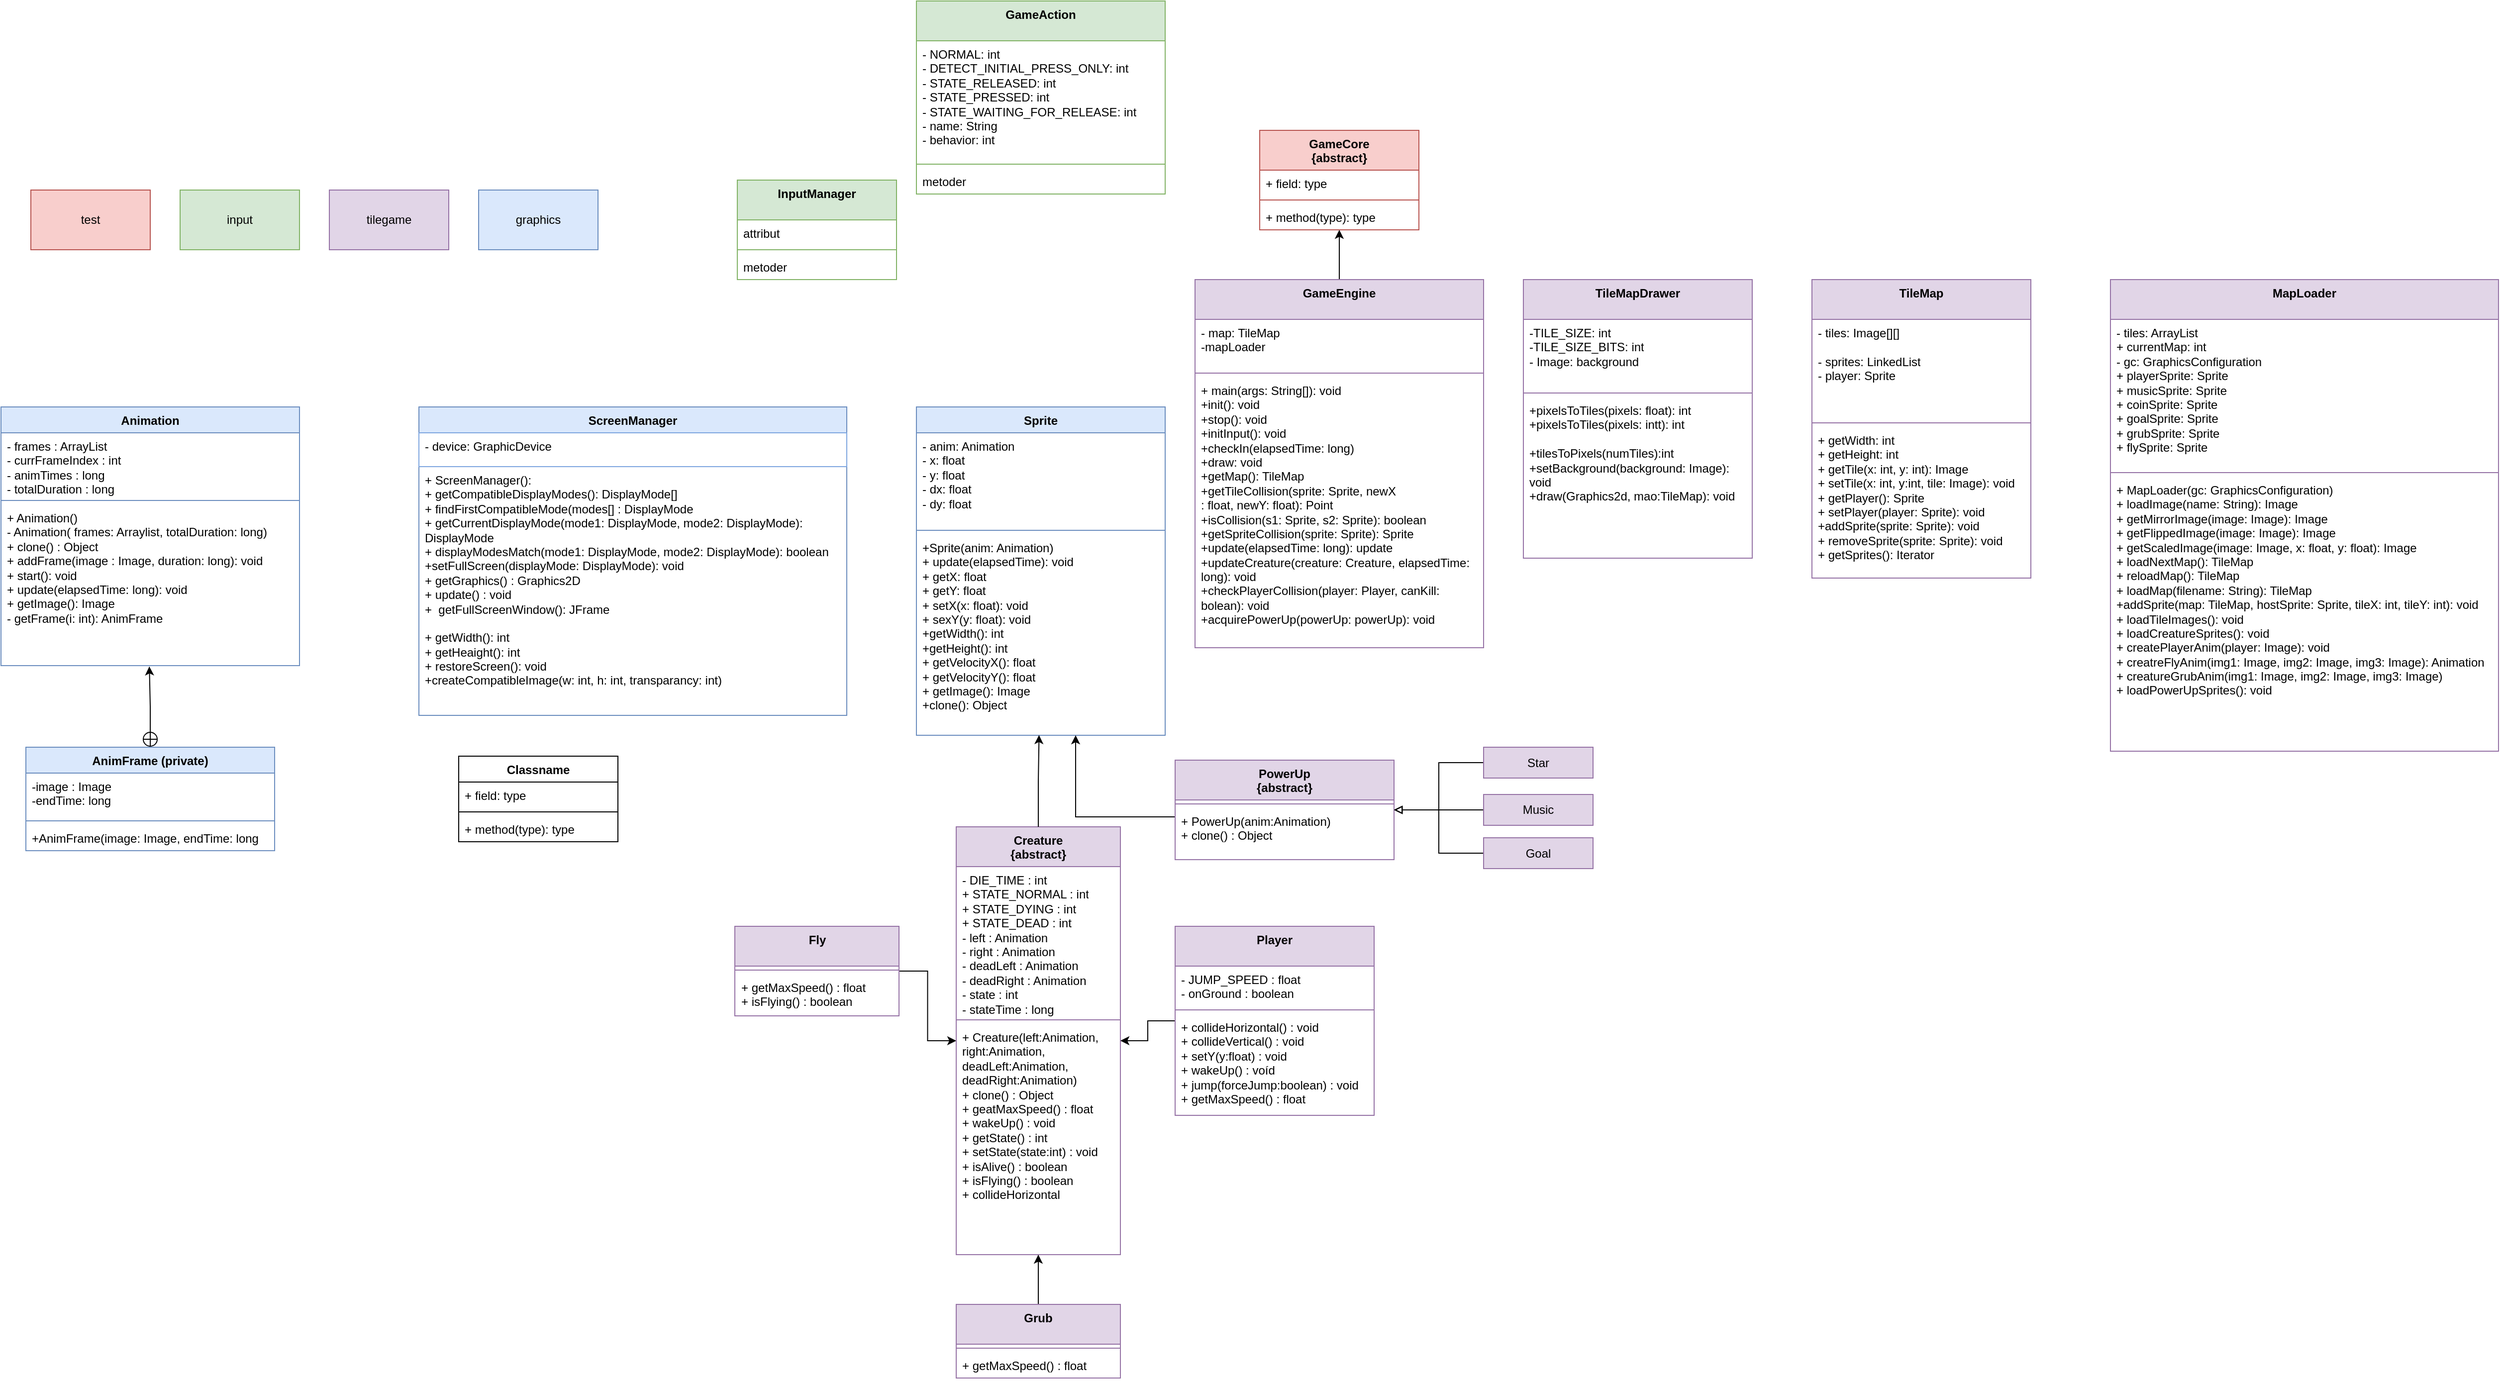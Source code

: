 <mxfile version="22.1.7" type="github">
  <diagram name="Page-1" id="-zQvX4ZLQw2j2gYhCtF6">
    <mxGraphModel dx="911" dy="786" grid="1" gridSize="10" guides="1" tooltips="1" connect="1" arrows="1" fold="1" page="1" pageScale="1" pageWidth="850" pageHeight="1100" math="0" shadow="0">
      <root>
        <mxCell id="0" />
        <mxCell id="1" parent="0" />
        <mxCell id="OrUPgH0xgMl1emSy32sQ-38" value="" style="edgeStyle=orthogonalEdgeStyle;rounded=0;orthogonalLoop=1;jettySize=auto;html=1;strokeColor=default;" parent="1" source="OrUPgH0xgMl1emSy32sQ-9" target="OrUPgH0xgMl1emSy32sQ-34" edge="1">
          <mxGeometry relative="1" as="geometry">
            <Array as="points">
              <mxPoint x="1905" y="310" />
              <mxPoint x="1905" y="310" />
            </Array>
          </mxGeometry>
        </mxCell>
        <mxCell id="OrUPgH0xgMl1emSy32sQ-9" value="GameEngine" style="swimlane;fontStyle=1;align=center;verticalAlign=top;childLayout=stackLayout;horizontal=1;startSize=40;horizontalStack=0;resizeParent=1;resizeParentMax=0;resizeLast=0;collapsible=1;marginBottom=0;whiteSpace=wrap;html=1;fillColor=#e1d5e7;strokeColor=#9673a6;" parent="1" vertex="1">
          <mxGeometry x="1760" y="330" width="290" height="370" as="geometry" />
        </mxCell>
        <mxCell id="OrUPgH0xgMl1emSy32sQ-10" value="&lt;div&gt;- map: TileMap&lt;/div&gt;-mapLoader" style="text;strokeColor=none;fillColor=none;align=left;verticalAlign=top;spacingLeft=4;spacingRight=4;overflow=hidden;rotatable=0;points=[[0,0.5],[1,0.5]];portConstraint=eastwest;whiteSpace=wrap;html=1;" parent="OrUPgH0xgMl1emSy32sQ-9" vertex="1">
          <mxGeometry y="40" width="290" height="50" as="geometry" />
        </mxCell>
        <mxCell id="OrUPgH0xgMl1emSy32sQ-11" value="" style="line;strokeWidth=1;fillColor=none;align=left;verticalAlign=middle;spacingTop=-1;spacingLeft=3;spacingRight=3;rotatable=0;labelPosition=right;points=[];portConstraint=eastwest;strokeColor=inherit;" parent="OrUPgH0xgMl1emSy32sQ-9" vertex="1">
          <mxGeometry y="90" width="290" height="8" as="geometry" />
        </mxCell>
        <mxCell id="OrUPgH0xgMl1emSy32sQ-12" value="&lt;div&gt;+ main(args: String[]): void&lt;br&gt;&lt;/div&gt;&lt;div&gt;+init(): void&lt;/div&gt;&lt;div&gt;+stop(): void&lt;/div&gt;&lt;div&gt;+initInput(): void&lt;/div&gt;&lt;div&gt;+checkIn(elapsedTime: long)&lt;/div&gt;&lt;div&gt;+draw: void&lt;/div&gt;&lt;div&gt;+getMap(): TileMap&lt;/div&gt;&lt;div&gt;+getTileCollision(sprite: Sprite, newX&lt;br&gt;&lt;/div&gt;&lt;div&gt;: float, newY: float): Point&lt;/div&gt;&lt;div&gt;+isCollision(s1: Sprite, s2: Sprite): boolean&lt;/div&gt;&lt;div&gt;+getSpriteCollision(sprite: Sprite): Sprite&lt;/div&gt;&lt;div&gt;+update(elapsedTime: long): update&lt;/div&gt;&lt;div&gt;+updateCreature(creature: Creature, elapsedTime: long): void&lt;br&gt;&lt;/div&gt;&lt;div&gt;+checkPlayerCollision(player: Player, canKill: bolean): void&lt;br&gt;&lt;/div&gt;+acquirePowerUp(powerUp: powerUp): void" style="text;strokeColor=none;fillColor=none;align=left;verticalAlign=top;spacingLeft=4;spacingRight=4;overflow=hidden;rotatable=0;points=[[0,0.5],[1,0.5]];portConstraint=eastwest;whiteSpace=wrap;html=1;" parent="OrUPgH0xgMl1emSy32sQ-9" vertex="1">
          <mxGeometry y="98" width="290" height="272" as="geometry" />
        </mxCell>
        <mxCell id="OrUPgH0xgMl1emSy32sQ-34" value="&lt;div&gt;GameCore&lt;/div&gt;&lt;div&gt;{abstract}&lt;br&gt;&lt;/div&gt;" style="swimlane;fontStyle=1;align=center;verticalAlign=top;childLayout=stackLayout;horizontal=1;startSize=40;horizontalStack=0;resizeParent=1;resizeParentMax=0;resizeLast=0;collapsible=1;marginBottom=0;whiteSpace=wrap;html=1;fillColor=#f8cecc;strokeColor=#b85450;" parent="1" vertex="1">
          <mxGeometry x="1825" y="180" width="160" height="100" as="geometry" />
        </mxCell>
        <mxCell id="OrUPgH0xgMl1emSy32sQ-35" value="+ field: type" style="text;strokeColor=none;fillColor=none;align=left;verticalAlign=top;spacingLeft=4;spacingRight=4;overflow=hidden;rotatable=0;points=[[0,0.5],[1,0.5]];portConstraint=eastwest;whiteSpace=wrap;html=1;" parent="OrUPgH0xgMl1emSy32sQ-34" vertex="1">
          <mxGeometry y="40" width="160" height="26" as="geometry" />
        </mxCell>
        <mxCell id="OrUPgH0xgMl1emSy32sQ-36" value="" style="line;strokeWidth=1;fillColor=none;align=left;verticalAlign=middle;spacingTop=-1;spacingLeft=3;spacingRight=3;rotatable=0;labelPosition=right;points=[];portConstraint=eastwest;strokeColor=inherit;" parent="OrUPgH0xgMl1emSy32sQ-34" vertex="1">
          <mxGeometry y="66" width="160" height="8" as="geometry" />
        </mxCell>
        <mxCell id="OrUPgH0xgMl1emSy32sQ-37" value="+ method(type): type" style="text;strokeColor=none;fillColor=none;align=left;verticalAlign=top;spacingLeft=4;spacingRight=4;overflow=hidden;rotatable=0;points=[[0,0.5],[1,0.5]];portConstraint=eastwest;whiteSpace=wrap;html=1;" parent="OrUPgH0xgMl1emSy32sQ-34" vertex="1">
          <mxGeometry y="74" width="160" height="26" as="geometry" />
        </mxCell>
        <mxCell id="OrUPgH0xgMl1emSy32sQ-48" value="Animation" style="swimlane;fontStyle=1;align=center;verticalAlign=top;childLayout=stackLayout;horizontal=1;startSize=26;horizontalStack=0;resizeParent=1;resizeParentMax=0;resizeLast=0;collapsible=1;marginBottom=0;whiteSpace=wrap;html=1;fillColor=#dae8fc;strokeColor=#6c8ebf;" parent="1" vertex="1">
          <mxGeometry x="560" y="458" width="300" height="260" as="geometry" />
        </mxCell>
        <mxCell id="OrUPgH0xgMl1emSy32sQ-49" value="&lt;div&gt;- frames : ArrayList&lt;/div&gt;&lt;div&gt;- currFrameIndex : int&lt;/div&gt;&lt;div&gt;- animTimes : long&lt;/div&gt;&lt;div&gt;- totalDuration : long&lt;br&gt;&lt;/div&gt;" style="text;strokeColor=none;fillColor=none;align=left;verticalAlign=top;spacingLeft=4;spacingRight=4;overflow=hidden;rotatable=0;points=[[0,0.5],[1,0.5]];portConstraint=eastwest;whiteSpace=wrap;html=1;" parent="OrUPgH0xgMl1emSy32sQ-48" vertex="1">
          <mxGeometry y="26" width="300" height="64" as="geometry" />
        </mxCell>
        <mxCell id="OrUPgH0xgMl1emSy32sQ-50" value="" style="line;strokeWidth=1;fillColor=none;align=left;verticalAlign=middle;spacingTop=-1;spacingLeft=3;spacingRight=3;rotatable=0;labelPosition=right;points=[];portConstraint=eastwest;strokeColor=inherit;" parent="OrUPgH0xgMl1emSy32sQ-48" vertex="1">
          <mxGeometry y="90" width="300" height="8" as="geometry" />
        </mxCell>
        <mxCell id="OrUPgH0xgMl1emSy32sQ-51" value="&lt;div&gt;+ Animation()&lt;/div&gt;&lt;div&gt;- Animation( frames: Arraylist, totalDuration: long)&lt;/div&gt;&lt;div&gt;+ clone() : Object&lt;/div&gt;&lt;div&gt;+ addFrame(image : Image, duration: long): void&lt;/div&gt;&lt;div&gt;+ start(): void&lt;/div&gt;&lt;div&gt;+ update(elapsedTime: long): void&lt;br&gt;&lt;/div&gt;&lt;div&gt;+ getImage(): Image&lt;/div&gt;&lt;div&gt;- getFrame(i: int): AnimFrame&lt;br&gt;&lt;/div&gt;&lt;div&gt;&lt;br&gt;&lt;/div&gt;&lt;div&gt;&lt;br&gt;&lt;/div&gt;&lt;div&gt;&lt;br&gt;&lt;/div&gt;" style="text;strokeColor=none;fillColor=none;align=left;verticalAlign=top;spacingLeft=4;spacingRight=4;overflow=hidden;rotatable=0;points=[[0,0.5],[1,0.5]];portConstraint=eastwest;whiteSpace=wrap;html=1;" parent="OrUPgH0xgMl1emSy32sQ-48" vertex="1">
          <mxGeometry y="98" width="300" height="162" as="geometry" />
        </mxCell>
        <mxCell id="OrUPgH0xgMl1emSy32sQ-52" value="AnimFrame (private)" style="swimlane;fontStyle=1;align=center;verticalAlign=top;childLayout=stackLayout;horizontal=1;startSize=26;horizontalStack=0;resizeParent=1;resizeParentMax=0;resizeLast=0;collapsible=1;marginBottom=0;whiteSpace=wrap;html=1;fillColor=#dae8fc;strokeColor=#6c8ebf;" parent="1" vertex="1">
          <mxGeometry x="585" y="800" width="250" height="104" as="geometry" />
        </mxCell>
        <mxCell id="OrUPgH0xgMl1emSy32sQ-53" value="&lt;div&gt;-image : Image&lt;/div&gt;&lt;div&gt;-endTime: long&lt;br&gt;&lt;/div&gt;" style="text;strokeColor=none;fillColor=none;align=left;verticalAlign=top;spacingLeft=4;spacingRight=4;overflow=hidden;rotatable=0;points=[[0,0.5],[1,0.5]];portConstraint=eastwest;whiteSpace=wrap;html=1;" parent="OrUPgH0xgMl1emSy32sQ-52" vertex="1">
          <mxGeometry y="26" width="250" height="44" as="geometry" />
        </mxCell>
        <mxCell id="OrUPgH0xgMl1emSy32sQ-54" value="" style="line;strokeWidth=1;fillColor=none;align=left;verticalAlign=middle;spacingTop=-1;spacingLeft=3;spacingRight=3;rotatable=0;labelPosition=right;points=[];portConstraint=eastwest;strokeColor=inherit;" parent="OrUPgH0xgMl1emSy32sQ-52" vertex="1">
          <mxGeometry y="70" width="250" height="8" as="geometry" />
        </mxCell>
        <mxCell id="OrUPgH0xgMl1emSy32sQ-55" value="+AnimFrame(image: Image, endTime: long" style="text;strokeColor=none;fillColor=none;align=left;verticalAlign=top;spacingLeft=4;spacingRight=4;overflow=hidden;rotatable=0;points=[[0,0.5],[1,0.5]];portConstraint=eastwest;whiteSpace=wrap;html=1;" parent="OrUPgH0xgMl1emSy32sQ-52" vertex="1">
          <mxGeometry y="78" width="250" height="26" as="geometry" />
        </mxCell>
        <mxCell id="OrUPgH0xgMl1emSy32sQ-56" style="edgeStyle=orthogonalEdgeStyle;rounded=0;orthogonalLoop=1;jettySize=auto;html=1;entryX=0.497;entryY=1.005;entryDx=0;entryDy=0;entryPerimeter=0;startArrow=circlePlus;startFill=0;" parent="1" source="OrUPgH0xgMl1emSy32sQ-52" target="OrUPgH0xgMl1emSy32sQ-51" edge="1">
          <mxGeometry relative="1" as="geometry" />
        </mxCell>
        <mxCell id="OrUPgH0xgMl1emSy32sQ-57" value="ScreenManager" style="swimlane;fontStyle=1;align=center;verticalAlign=top;childLayout=stackLayout;horizontal=1;startSize=26;horizontalStack=0;resizeParent=1;resizeParentMax=0;resizeLast=0;collapsible=1;marginBottom=0;whiteSpace=wrap;html=1;fillColor=#dae8fc;strokeColor=#6c8ebf;" parent="1" vertex="1">
          <mxGeometry x="980" y="458" width="430" height="310" as="geometry" />
        </mxCell>
        <mxCell id="OrUPgH0xgMl1emSy32sQ-58" value="- device: GraphicDevice" style="text;strokeColor=#7EA6E0;fillColor=none;align=left;verticalAlign=top;spacingLeft=4;spacingRight=4;overflow=hidden;rotatable=0;points=[[0,0.5],[1,0.5]];portConstraint=eastwest;whiteSpace=wrap;html=1;" parent="OrUPgH0xgMl1emSy32sQ-57" vertex="1">
          <mxGeometry y="26" width="430" height="34" as="geometry" />
        </mxCell>
        <mxCell id="OrUPgH0xgMl1emSy32sQ-60" value="&lt;div&gt;+ ScreenManager(): &lt;br&gt;&lt;/div&gt;&lt;div&gt;+ getCompatibleDisplayModes(): DisplayMode[]&lt;/div&gt;&lt;div&gt;+ findFirstCompatibleMode(modes[] : DisplayMode&lt;/div&gt;&lt;div&gt;+ getCurrentDisplayMode(mode1: DisplayMode, mode2: DisplayMode): DisplayMode&lt;br&gt;&lt;/div&gt;&lt;div&gt;+ displayModesMatch(mode1: DisplayMode, mode2: DisplayMode): boolean&lt;br&gt;&lt;/div&gt;&lt;div&gt;+setFullScreen(displayMode: DisplayMode): void&lt;/div&gt;&lt;div&gt;+ getGraphics() : Graphics2D&lt;/div&gt;&lt;div&gt;+ update() : void&lt;/div&gt;&lt;div&gt;+&amp;nbsp; getFullScreenWindow(): JFrame&lt;br&gt;&lt;/div&gt;&lt;div&gt;&lt;br&gt;&lt;/div&gt;&lt;div&gt;+ getWidth(): int&lt;/div&gt;&lt;div&gt;+ getHeaight(): int&lt;/div&gt;&lt;div&gt;+ restoreScreen(): void&lt;/div&gt;&lt;div&gt;+createCompatibleImage(w: int, h: int, transparancy: int)&lt;br&gt;&lt;/div&gt;&lt;div&gt;&lt;br&gt;&lt;/div&gt;" style="text;strokeColor=none;fillColor=none;align=left;verticalAlign=top;spacingLeft=4;spacingRight=4;overflow=hidden;rotatable=0;points=[[0,0.5],[1,0.5]];portConstraint=eastwest;whiteSpace=wrap;html=1;" parent="OrUPgH0xgMl1emSy32sQ-57" vertex="1">
          <mxGeometry y="60" width="430" height="250" as="geometry" />
        </mxCell>
        <mxCell id="NLJNhM4sE701zWvW4vr5-2" value="Sprite" style="swimlane;fontStyle=1;align=center;verticalAlign=top;childLayout=stackLayout;horizontal=1;startSize=26;horizontalStack=0;resizeParent=1;resizeParentMax=0;resizeLast=0;collapsible=1;marginBottom=0;whiteSpace=wrap;html=1;fillColor=#dae8fc;strokeColor=#6c8ebf;" parent="1" vertex="1">
          <mxGeometry x="1480" y="458" width="250" height="330" as="geometry" />
        </mxCell>
        <mxCell id="NLJNhM4sE701zWvW4vr5-3" value="&lt;div&gt;- anim: Animation&lt;/div&gt;&lt;div&gt;- x: float&lt;/div&gt;&lt;div&gt;- y: float&lt;/div&gt;&lt;div&gt;- dx: float&lt;br&gt;&lt;/div&gt;&lt;div&gt;- dy: float&lt;br&gt;&lt;/div&gt;" style="text;strokeColor=none;fillColor=none;align=left;verticalAlign=top;spacingLeft=4;spacingRight=4;overflow=hidden;rotatable=0;points=[[0,0.5],[1,0.5]];portConstraint=eastwest;whiteSpace=wrap;html=1;" parent="NLJNhM4sE701zWvW4vr5-2" vertex="1">
          <mxGeometry y="26" width="250" height="94" as="geometry" />
        </mxCell>
        <mxCell id="NLJNhM4sE701zWvW4vr5-4" value="" style="line;strokeWidth=1;fillColor=none;align=left;verticalAlign=middle;spacingTop=-1;spacingLeft=3;spacingRight=3;rotatable=0;labelPosition=right;points=[];portConstraint=eastwest;strokeColor=inherit;" parent="NLJNhM4sE701zWvW4vr5-2" vertex="1">
          <mxGeometry y="120" width="250" height="8" as="geometry" />
        </mxCell>
        <mxCell id="NLJNhM4sE701zWvW4vr5-5" value="&lt;div&gt;+Sprite(anim: Animation)&lt;/div&gt;&lt;div&gt;+ update(elapsedTime): void&lt;/div&gt;&lt;div&gt;+ getX: float&lt;/div&gt;&lt;div&gt;+ getY: float&lt;/div&gt;&lt;div&gt;+ setX(x: float): void&lt;/div&gt;&lt;div&gt;+ sexY(y: float): void&lt;/div&gt;&lt;div&gt;+getWidth(): int&lt;/div&gt;&lt;div&gt;+getHeight(): int&lt;/div&gt;&lt;div&gt;+ getVelocityX(): float&lt;/div&gt;&lt;div&gt;+ getVelocityY(): float&lt;/div&gt;&lt;div&gt;+ getImage(): Image&lt;/div&gt;&lt;div&gt;+clone(): Object&lt;/div&gt;&lt;div&gt;&lt;br&gt;&lt;/div&gt;" style="text;strokeColor=none;fillColor=none;align=left;verticalAlign=top;spacingLeft=4;spacingRight=4;overflow=hidden;rotatable=0;points=[[0,0.5],[1,0.5]];portConstraint=eastwest;whiteSpace=wrap;html=1;" parent="NLJNhM4sE701zWvW4vr5-2" vertex="1">
          <mxGeometry y="128" width="250" height="202" as="geometry" />
        </mxCell>
        <mxCell id="I2AfTMVoy-GJ9hnt4J7G-1" value="MapLoader" style="swimlane;fontStyle=1;align=center;verticalAlign=top;childLayout=stackLayout;horizontal=1;startSize=40;horizontalStack=0;resizeParent=1;resizeParentMax=0;resizeLast=0;collapsible=1;marginBottom=0;whiteSpace=wrap;html=1;fillColor=#e1d5e7;strokeColor=#9673a6;" parent="1" vertex="1">
          <mxGeometry x="2680" y="330" width="390" height="474" as="geometry" />
        </mxCell>
        <mxCell id="I2AfTMVoy-GJ9hnt4J7G-2" value="&lt;div&gt;- tiles: ArrayList&lt;/div&gt;&lt;div&gt;+ currentMap: int&lt;/div&gt;&lt;div&gt;- gc: GraphicsConfiguration&lt;/div&gt;&lt;div&gt;+ playerSprite: Sprite&lt;/div&gt;&lt;div&gt;+ musicSprite: Sprite&lt;/div&gt;&lt;div&gt;+ coinSprite: Sprite&lt;/div&gt;&lt;div&gt;+ goalSprite: Sprite&lt;/div&gt;&lt;div&gt;+ grubSprite: Sprite&lt;/div&gt;&lt;div&gt;+ flySprite: Sprite&lt;/div&gt;" style="text;strokeColor=none;fillColor=none;align=left;verticalAlign=top;spacingLeft=4;spacingRight=4;overflow=hidden;rotatable=0;points=[[0,0.5],[1,0.5]];portConstraint=eastwest;whiteSpace=wrap;html=1;" parent="I2AfTMVoy-GJ9hnt4J7G-1" vertex="1">
          <mxGeometry y="40" width="390" height="150" as="geometry" />
        </mxCell>
        <mxCell id="I2AfTMVoy-GJ9hnt4J7G-3" value="" style="line;strokeWidth=1;fillColor=none;align=left;verticalAlign=middle;spacingTop=-1;spacingLeft=3;spacingRight=3;rotatable=0;labelPosition=right;points=[];portConstraint=eastwest;strokeColor=inherit;" parent="I2AfTMVoy-GJ9hnt4J7G-1" vertex="1">
          <mxGeometry y="190" width="390" height="8" as="geometry" />
        </mxCell>
        <mxCell id="I2AfTMVoy-GJ9hnt4J7G-4" value="&lt;div&gt;+ MapLoader(gc: GraphicsConfiguration)&lt;/div&gt;&lt;div&gt;+ loadImage(name: String): Image&lt;br&gt;&lt;/div&gt;&lt;div&gt;+ getMirrorImage(image: Image): Image&lt;br&gt;&lt;/div&gt;&lt;div&gt;+ getFlippedImage(image: Image): Image&lt;/div&gt;&lt;div&gt;+ getScaledImage(image: Image, x: float, y: float): Image&lt;/div&gt;&lt;div&gt;+ loadNextMap(): TileMap&lt;/div&gt;&lt;div&gt;+ reloadMap(): TileMap&lt;/div&gt;&lt;div&gt;+ loadMap(filename: String): TileMap&lt;/div&gt;&lt;div&gt;+addSprite(map: TileMap, hostSprite: Sprite, tileX: int, tileY: int): void&lt;/div&gt;&lt;div&gt;+ loadTileImages(): void&lt;/div&gt;&lt;div&gt;+ loadCreatureSprites(): void&lt;/div&gt;&lt;div&gt;+ createPlayerAnim(player: Image): void&lt;/div&gt;&lt;div&gt;+ creatreFlyAnim(img1: Image, img2: Image, img3: Image): Animation&lt;br&gt;&lt;/div&gt;&lt;div&gt;+ creatureGrubAnim(img1: Image, img2: Image, img3: Image)&lt;br&gt;&lt;/div&gt;&lt;div&gt;+ loadPowerUpSprites(): void&lt;br&gt;&lt;/div&gt;" style="text;strokeColor=none;fillColor=none;align=left;verticalAlign=top;spacingLeft=4;spacingRight=4;overflow=hidden;rotatable=0;points=[[0,0.5],[1,0.5]];portConstraint=eastwest;whiteSpace=wrap;html=1;" parent="I2AfTMVoy-GJ9hnt4J7G-1" vertex="1">
          <mxGeometry y="198" width="390" height="276" as="geometry" />
        </mxCell>
        <mxCell id="I2AfTMVoy-GJ9hnt4J7G-5" value="TileMap" style="swimlane;fontStyle=1;align=center;verticalAlign=top;childLayout=stackLayout;horizontal=1;startSize=40;horizontalStack=0;resizeParent=1;resizeParentMax=0;resizeLast=0;collapsible=1;marginBottom=0;whiteSpace=wrap;html=1;fillColor=#e1d5e7;strokeColor=#9673a6;" parent="1" vertex="1">
          <mxGeometry x="2380" y="330" width="220" height="300" as="geometry" />
        </mxCell>
        <mxCell id="I2AfTMVoy-GJ9hnt4J7G-6" value="&lt;div&gt;- tiles: Image[][]&lt;/div&gt;&lt;div&gt;&lt;br&gt; &lt;/div&gt;&lt;div&gt;- sprites: LinkedList&lt;br&gt;&lt;/div&gt;&lt;div&gt;- player: Sprite&lt;/div&gt;&lt;div&gt;&lt;br&gt;&lt;/div&gt;" style="text;strokeColor=none;fillColor=none;align=left;verticalAlign=top;spacingLeft=4;spacingRight=4;overflow=hidden;rotatable=0;points=[[0,0.5],[1,0.5]];portConstraint=eastwest;whiteSpace=wrap;html=1;" parent="I2AfTMVoy-GJ9hnt4J7G-5" vertex="1">
          <mxGeometry y="40" width="220" height="100" as="geometry" />
        </mxCell>
        <mxCell id="I2AfTMVoy-GJ9hnt4J7G-7" value="" style="line;strokeWidth=1;fillColor=none;align=left;verticalAlign=middle;spacingTop=-1;spacingLeft=3;spacingRight=3;rotatable=0;labelPosition=right;points=[];portConstraint=eastwest;strokeColor=inherit;" parent="I2AfTMVoy-GJ9hnt4J7G-5" vertex="1">
          <mxGeometry y="140" width="220" height="8" as="geometry" />
        </mxCell>
        <mxCell id="I2AfTMVoy-GJ9hnt4J7G-8" value="&lt;div&gt;+ getWidth: int&lt;/div&gt;&lt;div&gt;+ getHeight: int&lt;/div&gt;&lt;div&gt;+ getTile(x: int, y: int): Image&lt;/div&gt;&lt;div&gt;+ setTile(x: int, y:int, tile: Image): void&lt;br&gt;&lt;/div&gt;&lt;div&gt;+ getPlayer(): Sprite&lt;/div&gt;&lt;div&gt;+ setPlayer(player: Sprite): void&lt;/div&gt;&lt;div&gt;+addSprite(sprite: Sprite): void&lt;/div&gt;&lt;div&gt;+ removeSprite(sprite: Sprite): void&lt;/div&gt;&lt;div&gt;+ getSprites(): Iterator&lt;br&gt;&lt;/div&gt;&lt;div&gt;&lt;br&gt;&lt;/div&gt;" style="text;strokeColor=none;fillColor=none;align=left;verticalAlign=top;spacingLeft=4;spacingRight=4;overflow=hidden;rotatable=0;points=[[0,0.5],[1,0.5]];portConstraint=eastwest;whiteSpace=wrap;html=1;" parent="I2AfTMVoy-GJ9hnt4J7G-5" vertex="1">
          <mxGeometry y="148" width="220" height="152" as="geometry" />
        </mxCell>
        <mxCell id="I2AfTMVoy-GJ9hnt4J7G-9" value="TileMapDrawer" style="swimlane;fontStyle=1;align=center;verticalAlign=top;childLayout=stackLayout;horizontal=1;startSize=40;horizontalStack=0;resizeParent=1;resizeParentMax=0;resizeLast=0;collapsible=1;marginBottom=0;whiteSpace=wrap;html=1;fillColor=#e1d5e7;strokeColor=#9673a6;" parent="1" vertex="1">
          <mxGeometry x="2090" y="330" width="230" height="280" as="geometry" />
        </mxCell>
        <mxCell id="I2AfTMVoy-GJ9hnt4J7G-10" value="&lt;div&gt;-TILE_SIZE: int&lt;/div&gt;&lt;div&gt;-TILE_SIZE_BITS: int&lt;/div&gt;&lt;div&gt;- Image: background&lt;br&gt;&lt;/div&gt;" style="text;strokeColor=none;fillColor=none;align=left;verticalAlign=top;spacingLeft=4;spacingRight=4;overflow=hidden;rotatable=0;points=[[0,0.5],[1,0.5]];portConstraint=eastwest;whiteSpace=wrap;html=1;" parent="I2AfTMVoy-GJ9hnt4J7G-9" vertex="1">
          <mxGeometry y="40" width="230" height="70" as="geometry" />
        </mxCell>
        <mxCell id="I2AfTMVoy-GJ9hnt4J7G-11" value="" style="line;strokeWidth=1;fillColor=none;align=left;verticalAlign=middle;spacingTop=-1;spacingLeft=3;spacingRight=3;rotatable=0;labelPosition=right;points=[];portConstraint=eastwest;strokeColor=inherit;" parent="I2AfTMVoy-GJ9hnt4J7G-9" vertex="1">
          <mxGeometry y="110" width="230" height="8" as="geometry" />
        </mxCell>
        <mxCell id="I2AfTMVoy-GJ9hnt4J7G-12" value="&lt;div&gt;+pixelsToTiles(pixels: float): int&lt;/div&gt;&lt;div&gt;&lt;div&gt;+pixelsToTiles(pixels: intt): int&lt;/div&gt;&lt;/div&gt;&lt;div&gt;&lt;br&gt;&lt;/div&gt;&lt;div&gt;+tilesToPixels(numTiles):int&lt;/div&gt;&lt;div&gt;+setBackground(background: Image): void&lt;/div&gt;&lt;div&gt;+draw(Graphics2d, mao:TileMap): void&lt;br&gt;&lt;/div&gt;&lt;div&gt;&lt;br&gt;&lt;/div&gt;" style="text;strokeColor=none;fillColor=none;align=left;verticalAlign=top;spacingLeft=4;spacingRight=4;overflow=hidden;rotatable=0;points=[[0,0.5],[1,0.5]];portConstraint=eastwest;whiteSpace=wrap;html=1;" parent="I2AfTMVoy-GJ9hnt4J7G-9" vertex="1">
          <mxGeometry y="118" width="230" height="162" as="geometry" />
        </mxCell>
        <mxCell id="I2AfTMVoy-GJ9hnt4J7G-18" value="&lt;div&gt;Creature&lt;/div&gt;&lt;div&gt;{abstract}&lt;br&gt;&lt;/div&gt;" style="swimlane;fontStyle=1;align=center;verticalAlign=top;childLayout=stackLayout;horizontal=1;startSize=40;horizontalStack=0;resizeParent=1;resizeParentMax=0;resizeLast=0;collapsible=1;marginBottom=0;whiteSpace=wrap;html=1;fillColor=#e1d5e7;strokeColor=#9673a6;" parent="1" vertex="1">
          <mxGeometry x="1520" y="880" width="165" height="430" as="geometry" />
        </mxCell>
        <mxCell id="I2AfTMVoy-GJ9hnt4J7G-19" value="- DIE_TIME : int&lt;br&gt;+ STATE_NORMAL : int&lt;br&gt;+ STATE_DYING : int&lt;br&gt;+ STATE_DEAD : int&lt;br&gt;- left : Animation&lt;br&gt;- right : Animation&lt;br&gt;- deadLeft : Animation&lt;br&gt;- deadRight : Animation&lt;br&gt;- state : int&lt;br&gt;- stateTime : long" style="text;strokeColor=none;fillColor=none;align=left;verticalAlign=top;spacingLeft=4;spacingRight=4;overflow=hidden;rotatable=0;points=[[0,0.5],[1,0.5]];portConstraint=eastwest;whiteSpace=wrap;html=1;" parent="I2AfTMVoy-GJ9hnt4J7G-18" vertex="1">
          <mxGeometry y="40" width="165" height="150" as="geometry" />
        </mxCell>
        <mxCell id="I2AfTMVoy-GJ9hnt4J7G-20" value="" style="line;strokeWidth=1;fillColor=none;align=left;verticalAlign=middle;spacingTop=-1;spacingLeft=3;spacingRight=3;rotatable=0;labelPosition=right;points=[];portConstraint=eastwest;strokeColor=inherit;" parent="I2AfTMVoy-GJ9hnt4J7G-18" vertex="1">
          <mxGeometry y="190" width="165" height="8" as="geometry" />
        </mxCell>
        <mxCell id="I2AfTMVoy-GJ9hnt4J7G-21" value="+ Creature(left:Animation, right:Animation, deadLeft:Animation, deadRight:Animation)&lt;br&gt;+ clone() : Object&lt;br&gt;+ geatMaxSpeed() : float&lt;br&gt;+ wakeUp() : void&lt;br&gt;+ getState() : int&lt;br&gt;+ setState(state:int) : void&lt;br&gt;+ isAlive() : boolean&lt;br&gt;+ isFlying() : boolean&lt;br&gt;+ collideHorizontal&lt;br&gt;" style="text;strokeColor=none;fillColor=none;align=left;verticalAlign=top;spacingLeft=4;spacingRight=4;overflow=hidden;rotatable=0;points=[[0,0.5],[1,0.5]];portConstraint=eastwest;whiteSpace=wrap;html=1;" parent="I2AfTMVoy-GJ9hnt4J7G-18" vertex="1">
          <mxGeometry y="198" width="165" height="232" as="geometry" />
        </mxCell>
        <mxCell id="I2AfTMVoy-GJ9hnt4J7G-23" style="edgeStyle=orthogonalEdgeStyle;rounded=0;orthogonalLoop=1;jettySize=auto;html=1;entryX=0.493;entryY=0.999;entryDx=0;entryDy=0;entryPerimeter=0;" parent="1" source="I2AfTMVoy-GJ9hnt4J7G-18" target="NLJNhM4sE701zWvW4vr5-5" edge="1">
          <mxGeometry relative="1" as="geometry" />
        </mxCell>
        <mxCell id="I2AfTMVoy-GJ9hnt4J7G-42" style="edgeStyle=orthogonalEdgeStyle;rounded=0;orthogonalLoop=1;jettySize=auto;html=1;" parent="1" source="I2AfTMVoy-GJ9hnt4J7G-24" target="I2AfTMVoy-GJ9hnt4J7G-18" edge="1">
          <mxGeometry relative="1" as="geometry" />
        </mxCell>
        <mxCell id="I2AfTMVoy-GJ9hnt4J7G-24" value="Fly" style="swimlane;fontStyle=1;align=center;verticalAlign=top;childLayout=stackLayout;horizontal=1;startSize=40;horizontalStack=0;resizeParent=1;resizeParentMax=0;resizeLast=0;collapsible=1;marginBottom=0;whiteSpace=wrap;html=1;fillColor=#e1d5e7;strokeColor=#9673a6;" parent="1" vertex="1">
          <mxGeometry x="1297.5" y="980" width="165" height="90" as="geometry" />
        </mxCell>
        <mxCell id="I2AfTMVoy-GJ9hnt4J7G-26" value="" style="line;strokeWidth=1;fillColor=none;align=left;verticalAlign=middle;spacingTop=-1;spacingLeft=3;spacingRight=3;rotatable=0;labelPosition=right;points=[];portConstraint=eastwest;strokeColor=inherit;" parent="I2AfTMVoy-GJ9hnt4J7G-24" vertex="1">
          <mxGeometry y="40" width="165" height="8" as="geometry" />
        </mxCell>
        <mxCell id="I2AfTMVoy-GJ9hnt4J7G-27" value="+ getMaxSpeed() : float&lt;br&gt;+ isFlying() : boolean" style="text;strokeColor=none;fillColor=none;align=left;verticalAlign=top;spacingLeft=4;spacingRight=4;overflow=hidden;rotatable=0;points=[[0,0.5],[1,0.5]];portConstraint=eastwest;whiteSpace=wrap;html=1;" parent="I2AfTMVoy-GJ9hnt4J7G-24" vertex="1">
          <mxGeometry y="48" width="165" height="42" as="geometry" />
        </mxCell>
        <mxCell id="I2AfTMVoy-GJ9hnt4J7G-41" style="edgeStyle=orthogonalEdgeStyle;rounded=0;orthogonalLoop=1;jettySize=auto;html=1;" parent="1" source="I2AfTMVoy-GJ9hnt4J7G-29" target="I2AfTMVoy-GJ9hnt4J7G-18" edge="1">
          <mxGeometry relative="1" as="geometry" />
        </mxCell>
        <mxCell id="I2AfTMVoy-GJ9hnt4J7G-29" value="Grub" style="swimlane;fontStyle=1;align=center;verticalAlign=top;childLayout=stackLayout;horizontal=1;startSize=40;horizontalStack=0;resizeParent=1;resizeParentMax=0;resizeLast=0;collapsible=1;marginBottom=0;whiteSpace=wrap;html=1;fillColor=#e1d5e7;strokeColor=#9673a6;" parent="1" vertex="1">
          <mxGeometry x="1520" y="1360" width="165" height="74" as="geometry" />
        </mxCell>
        <mxCell id="I2AfTMVoy-GJ9hnt4J7G-31" value="" style="line;strokeWidth=1;fillColor=none;align=left;verticalAlign=middle;spacingTop=-1;spacingLeft=3;spacingRight=3;rotatable=0;labelPosition=right;points=[];portConstraint=eastwest;strokeColor=inherit;" parent="I2AfTMVoy-GJ9hnt4J7G-29" vertex="1">
          <mxGeometry y="40" width="165" height="8" as="geometry" />
        </mxCell>
        <mxCell id="I2AfTMVoy-GJ9hnt4J7G-32" value="+ getMaxSpeed() : float" style="text;strokeColor=none;fillColor=none;align=left;verticalAlign=top;spacingLeft=4;spacingRight=4;overflow=hidden;rotatable=0;points=[[0,0.5],[1,0.5]];portConstraint=eastwest;whiteSpace=wrap;html=1;" parent="I2AfTMVoy-GJ9hnt4J7G-29" vertex="1">
          <mxGeometry y="48" width="165" height="26" as="geometry" />
        </mxCell>
        <mxCell id="I2AfTMVoy-GJ9hnt4J7G-40" style="edgeStyle=orthogonalEdgeStyle;rounded=0;orthogonalLoop=1;jettySize=auto;html=1;" parent="1" source="I2AfTMVoy-GJ9hnt4J7G-36" target="I2AfTMVoy-GJ9hnt4J7G-18" edge="1">
          <mxGeometry relative="1" as="geometry" />
        </mxCell>
        <mxCell id="I2AfTMVoy-GJ9hnt4J7G-36" value="Player" style="swimlane;fontStyle=1;align=center;verticalAlign=top;childLayout=stackLayout;horizontal=1;startSize=40;horizontalStack=0;resizeParent=1;resizeParentMax=0;resizeLast=0;collapsible=1;marginBottom=0;whiteSpace=wrap;html=1;fillColor=#e1d5e7;strokeColor=#9673a6;" parent="1" vertex="1">
          <mxGeometry x="1740" y="980" width="200" height="190" as="geometry" />
        </mxCell>
        <mxCell id="I2AfTMVoy-GJ9hnt4J7G-37" value="- JUMP_SPEED : float&lt;br&gt;- onGround : boolean" style="text;strokeColor=none;fillColor=none;align=left;verticalAlign=top;spacingLeft=4;spacingRight=4;overflow=hidden;rotatable=0;points=[[0,0.5],[1,0.5]];portConstraint=eastwest;whiteSpace=wrap;html=1;" parent="I2AfTMVoy-GJ9hnt4J7G-36" vertex="1">
          <mxGeometry y="40" width="200" height="40" as="geometry" />
        </mxCell>
        <mxCell id="I2AfTMVoy-GJ9hnt4J7G-38" value="" style="line;strokeWidth=1;fillColor=none;align=left;verticalAlign=middle;spacingTop=-1;spacingLeft=3;spacingRight=3;rotatable=0;labelPosition=right;points=[];portConstraint=eastwest;strokeColor=inherit;" parent="I2AfTMVoy-GJ9hnt4J7G-36" vertex="1">
          <mxGeometry y="80" width="200" height="8" as="geometry" />
        </mxCell>
        <mxCell id="I2AfTMVoy-GJ9hnt4J7G-39" value="+ collideHorizontal() : void&lt;br style=&quot;border-color: var(--border-color);&quot;&gt;+ collideVertical() : void&lt;br style=&quot;border-color: var(--border-color);&quot;&gt;+ setY(y:float) : void&lt;br style=&quot;border-color: var(--border-color);&quot;&gt;+ wakeUp() : voíd&lt;br style=&quot;border-color: var(--border-color);&quot;&gt;+ jump(forceJump:boolean) : void&lt;br style=&quot;border-color: var(--border-color);&quot;&gt;+ getMaxSpeed() : float" style="text;strokeColor=none;fillColor=none;align=left;verticalAlign=top;spacingLeft=4;spacingRight=4;overflow=hidden;rotatable=0;points=[[0,0.5],[1,0.5]];portConstraint=eastwest;whiteSpace=wrap;html=1;" parent="I2AfTMVoy-GJ9hnt4J7G-36" vertex="1">
          <mxGeometry y="88" width="200" height="102" as="geometry" />
        </mxCell>
        <mxCell id="I2AfTMVoy-GJ9hnt4J7G-48" style="edgeStyle=orthogonalEdgeStyle;rounded=0;orthogonalLoop=1;jettySize=auto;html=1;" parent="1" source="I2AfTMVoy-GJ9hnt4J7G-44" target="NLJNhM4sE701zWvW4vr5-2" edge="1">
          <mxGeometry relative="1" as="geometry">
            <Array as="points">
              <mxPoint x="1640" y="870" />
            </Array>
          </mxGeometry>
        </mxCell>
        <mxCell id="I2AfTMVoy-GJ9hnt4J7G-44" value="&lt;div&gt;PowerUp &lt;br&gt;&lt;/div&gt;&lt;div&gt;{abstract}&lt;br&gt;&lt;/div&gt;" style="swimlane;fontStyle=1;align=center;verticalAlign=top;childLayout=stackLayout;horizontal=1;startSize=40;horizontalStack=0;resizeParent=1;resizeParentMax=0;resizeLast=0;collapsible=1;marginBottom=0;whiteSpace=wrap;html=1;fillColor=#e1d5e7;strokeColor=#9673a6;" parent="1" vertex="1">
          <mxGeometry x="1740" y="813" width="220" height="100" as="geometry" />
        </mxCell>
        <mxCell id="I2AfTMVoy-GJ9hnt4J7G-46" value="" style="line;strokeWidth=1;fillColor=none;align=left;verticalAlign=middle;spacingTop=-1;spacingLeft=3;spacingRight=3;rotatable=0;labelPosition=right;points=[];portConstraint=eastwest;strokeColor=inherit;" parent="I2AfTMVoy-GJ9hnt4J7G-44" vertex="1">
          <mxGeometry y="40" width="220" height="8" as="geometry" />
        </mxCell>
        <mxCell id="I2AfTMVoy-GJ9hnt4J7G-47" value="+ PowerUp(anim:Animation)&lt;br&gt;+ clone() : Object" style="text;strokeColor=none;fillColor=none;align=left;verticalAlign=top;spacingLeft=4;spacingRight=4;overflow=hidden;rotatable=0;points=[[0,0.5],[1,0.5]];portConstraint=eastwest;whiteSpace=wrap;html=1;" parent="I2AfTMVoy-GJ9hnt4J7G-44" vertex="1">
          <mxGeometry y="48" width="220" height="52" as="geometry" />
        </mxCell>
        <mxCell id="I2AfTMVoy-GJ9hnt4J7G-50" value="&lt;div&gt;InputManager&lt;/div&gt;&lt;div&gt;&lt;br&gt;&lt;/div&gt;" style="swimlane;fontStyle=1;align=center;verticalAlign=top;childLayout=stackLayout;horizontal=1;startSize=40;horizontalStack=0;resizeParent=1;resizeParentMax=0;resizeLast=0;collapsible=1;marginBottom=0;whiteSpace=wrap;html=1;fillColor=#d5e8d4;strokeColor=#82b366;" parent="1" vertex="1">
          <mxGeometry x="1300" y="230" width="160" height="100" as="geometry" />
        </mxCell>
        <mxCell id="I2AfTMVoy-GJ9hnt4J7G-51" value="attribut" style="text;strokeColor=none;fillColor=none;align=left;verticalAlign=top;spacingLeft=4;spacingRight=4;overflow=hidden;rotatable=0;points=[[0,0.5],[1,0.5]];portConstraint=eastwest;whiteSpace=wrap;html=1;" parent="I2AfTMVoy-GJ9hnt4J7G-50" vertex="1">
          <mxGeometry y="40" width="160" height="26" as="geometry" />
        </mxCell>
        <mxCell id="I2AfTMVoy-GJ9hnt4J7G-52" value="" style="line;strokeWidth=1;fillColor=none;align=left;verticalAlign=middle;spacingTop=-1;spacingLeft=3;spacingRight=3;rotatable=0;labelPosition=right;points=[];portConstraint=eastwest;strokeColor=inherit;" parent="I2AfTMVoy-GJ9hnt4J7G-50" vertex="1">
          <mxGeometry y="66" width="160" height="8" as="geometry" />
        </mxCell>
        <mxCell id="I2AfTMVoy-GJ9hnt4J7G-53" value="metoder" style="text;strokeColor=none;fillColor=none;align=left;verticalAlign=top;spacingLeft=4;spacingRight=4;overflow=hidden;rotatable=0;points=[[0,0.5],[1,0.5]];portConstraint=eastwest;whiteSpace=wrap;html=1;" parent="I2AfTMVoy-GJ9hnt4J7G-50" vertex="1">
          <mxGeometry y="74" width="160" height="26" as="geometry" />
        </mxCell>
        <mxCell id="I2AfTMVoy-GJ9hnt4J7G-54" value="&lt;div&gt;GameAction&lt;/div&gt;&lt;div&gt;&lt;br&gt;&lt;/div&gt;" style="swimlane;fontStyle=1;align=center;verticalAlign=top;childLayout=stackLayout;horizontal=1;startSize=40;horizontalStack=0;resizeParent=1;resizeParentMax=0;resizeLast=0;collapsible=1;marginBottom=0;whiteSpace=wrap;html=1;fillColor=#d5e8d4;strokeColor=#82b366;" parent="1" vertex="1">
          <mxGeometry x="1480" y="50" width="250" height="194" as="geometry" />
        </mxCell>
        <mxCell id="I2AfTMVoy-GJ9hnt4J7G-55" value="&lt;div&gt;- NORMAL: int&lt;/div&gt;&lt;div&gt;- DETECT_INITIAL_PRESS_ONLY: int&lt;br&gt;&lt;/div&gt;&lt;div&gt;- STATE_RELEASED: int&lt;/div&gt;&lt;div&gt;- STATE_PRESSED: int&lt;br&gt;&lt;/div&gt;&lt;div&gt;- STATE_WAITING_FOR_RELEASE: int&lt;/div&gt;&lt;div&gt;- name: String&lt;/div&gt;&lt;div&gt;- behavior: int&lt;br&gt;&lt;/div&gt;" style="text;strokeColor=none;fillColor=none;align=left;verticalAlign=top;spacingLeft=4;spacingRight=4;overflow=hidden;rotatable=0;points=[[0,0.5],[1,0.5]];portConstraint=eastwest;whiteSpace=wrap;html=1;" parent="I2AfTMVoy-GJ9hnt4J7G-54" vertex="1">
          <mxGeometry y="40" width="250" height="120" as="geometry" />
        </mxCell>
        <mxCell id="I2AfTMVoy-GJ9hnt4J7G-56" value="" style="line;strokeWidth=1;fillColor=none;align=left;verticalAlign=middle;spacingTop=-1;spacingLeft=3;spacingRight=3;rotatable=0;labelPosition=right;points=[];portConstraint=eastwest;strokeColor=inherit;" parent="I2AfTMVoy-GJ9hnt4J7G-54" vertex="1">
          <mxGeometry y="160" width="250" height="8" as="geometry" />
        </mxCell>
        <mxCell id="I2AfTMVoy-GJ9hnt4J7G-57" value="metoder" style="text;strokeColor=none;fillColor=none;align=left;verticalAlign=top;spacingLeft=4;spacingRight=4;overflow=hidden;rotatable=0;points=[[0,0.5],[1,0.5]];portConstraint=eastwest;whiteSpace=wrap;html=1;" parent="I2AfTMVoy-GJ9hnt4J7G-54" vertex="1">
          <mxGeometry y="168" width="250" height="26" as="geometry" />
        </mxCell>
        <mxCell id="I2AfTMVoy-GJ9hnt4J7G-60" value="input" style="rounded=0;whiteSpace=wrap;html=1;fillColor=#d5e8d4;strokeColor=#82b366;" parent="1" vertex="1">
          <mxGeometry x="740" y="240" width="120" height="60" as="geometry" />
        </mxCell>
        <mxCell id="I2AfTMVoy-GJ9hnt4J7G-61" value="tilegame" style="rounded=0;whiteSpace=wrap;html=1;fillColor=#e1d5e7;strokeColor=#9673a6;" parent="1" vertex="1">
          <mxGeometry x="890" y="240" width="120" height="60" as="geometry" />
        </mxCell>
        <mxCell id="I2AfTMVoy-GJ9hnt4J7G-62" value="graphics" style="rounded=0;whiteSpace=wrap;html=1;fillColor=#dae8fc;strokeColor=#6c8ebf;" parent="1" vertex="1">
          <mxGeometry x="1040" y="240" width="120" height="60" as="geometry" />
        </mxCell>
        <mxCell id="I2AfTMVoy-GJ9hnt4J7G-63" value="&lt;div&gt;test&lt;/div&gt;" style="rounded=0;whiteSpace=wrap;html=1;fillColor=#f8cecc;strokeColor=#b85450;" parent="1" vertex="1">
          <mxGeometry x="590" y="240" width="120" height="60" as="geometry" />
        </mxCell>
        <mxCell id="wSfA8a-js924o97HnVyh-1" value="Classname" style="swimlane;fontStyle=1;align=center;verticalAlign=top;childLayout=stackLayout;horizontal=1;startSize=26;horizontalStack=0;resizeParent=1;resizeParentMax=0;resizeLast=0;collapsible=1;marginBottom=0;whiteSpace=wrap;html=1;" parent="1" vertex="1">
          <mxGeometry x="1020" y="809" width="160" height="86" as="geometry" />
        </mxCell>
        <mxCell id="wSfA8a-js924o97HnVyh-2" value="+ field: type" style="text;strokeColor=none;fillColor=none;align=left;verticalAlign=top;spacingLeft=4;spacingRight=4;overflow=hidden;rotatable=0;points=[[0,0.5],[1,0.5]];portConstraint=eastwest;whiteSpace=wrap;html=1;" parent="wSfA8a-js924o97HnVyh-1" vertex="1">
          <mxGeometry y="26" width="160" height="26" as="geometry" />
        </mxCell>
        <mxCell id="wSfA8a-js924o97HnVyh-3" value="" style="line;strokeWidth=1;fillColor=none;align=left;verticalAlign=middle;spacingTop=-1;spacingLeft=3;spacingRight=3;rotatable=0;labelPosition=right;points=[];portConstraint=eastwest;strokeColor=inherit;" parent="wSfA8a-js924o97HnVyh-1" vertex="1">
          <mxGeometry y="52" width="160" height="8" as="geometry" />
        </mxCell>
        <mxCell id="wSfA8a-js924o97HnVyh-4" value="+ method(type): type" style="text;strokeColor=none;fillColor=none;align=left;verticalAlign=top;spacingLeft=4;spacingRight=4;overflow=hidden;rotatable=0;points=[[0,0.5],[1,0.5]];portConstraint=eastwest;whiteSpace=wrap;html=1;" parent="wSfA8a-js924o97HnVyh-1" vertex="1">
          <mxGeometry y="60" width="160" height="26" as="geometry" />
        </mxCell>
        <mxCell id="AsVJm96_jokP8tKL2b9n-4" style="edgeStyle=orthogonalEdgeStyle;rounded=0;orthogonalLoop=1;jettySize=auto;html=1;endArrow=block;endFill=0;" edge="1" parent="1" source="AsVJm96_jokP8tKL2b9n-1" target="I2AfTMVoy-GJ9hnt4J7G-44">
          <mxGeometry relative="1" as="geometry" />
        </mxCell>
        <mxCell id="AsVJm96_jokP8tKL2b9n-1" value="Star" style="html=1;whiteSpace=wrap;fillColor=#e1d5e7;strokeColor=#9673a6;" vertex="1" parent="1">
          <mxGeometry x="2050" y="800" width="110" height="31" as="geometry" />
        </mxCell>
        <mxCell id="AsVJm96_jokP8tKL2b9n-5" style="edgeStyle=orthogonalEdgeStyle;rounded=0;orthogonalLoop=1;jettySize=auto;html=1;endArrow=block;endFill=0;" edge="1" parent="1" source="AsVJm96_jokP8tKL2b9n-2" target="I2AfTMVoy-GJ9hnt4J7G-44">
          <mxGeometry relative="1" as="geometry" />
        </mxCell>
        <mxCell id="AsVJm96_jokP8tKL2b9n-2" value="Music" style="html=1;whiteSpace=wrap;fillColor=#e1d5e7;strokeColor=#9673a6;" vertex="1" parent="1">
          <mxGeometry x="2050" y="847.5" width="110" height="31" as="geometry" />
        </mxCell>
        <mxCell id="AsVJm96_jokP8tKL2b9n-6" style="edgeStyle=orthogonalEdgeStyle;rounded=0;orthogonalLoop=1;jettySize=auto;html=1;endArrow=block;endFill=0;" edge="1" parent="1" source="AsVJm96_jokP8tKL2b9n-3" target="I2AfTMVoy-GJ9hnt4J7G-44">
          <mxGeometry relative="1" as="geometry" />
        </mxCell>
        <mxCell id="AsVJm96_jokP8tKL2b9n-3" value="Goal" style="html=1;whiteSpace=wrap;fillColor=#e1d5e7;strokeColor=#9673a6;" vertex="1" parent="1">
          <mxGeometry x="2050" y="891" width="110" height="31" as="geometry" />
        </mxCell>
      </root>
    </mxGraphModel>
  </diagram>
</mxfile>

